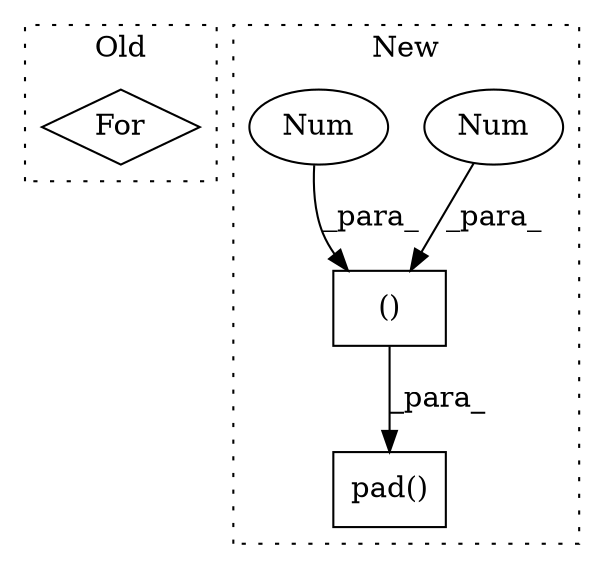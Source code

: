 digraph G {
subgraph cluster0 {
1 [label="For" a="107" s="23155,23179" l="4,14" shape="diamond"];
label = "Old";
style="dotted";
}
subgraph cluster1 {
2 [label="pad()" a="75" s="23837,23880" l="6,1" shape="box"];
3 [label="()" a="54" s="23852" l="27" shape="box"];
4 [label="Num" a="76" s="23851" l="1" shape="ellipse"];
5 [label="Num" a="76" s="23871" l="1" shape="ellipse"];
label = "New";
style="dotted";
}
3 -> 2 [label="_para_"];
4 -> 3 [label="_para_"];
5 -> 3 [label="_para_"];
}